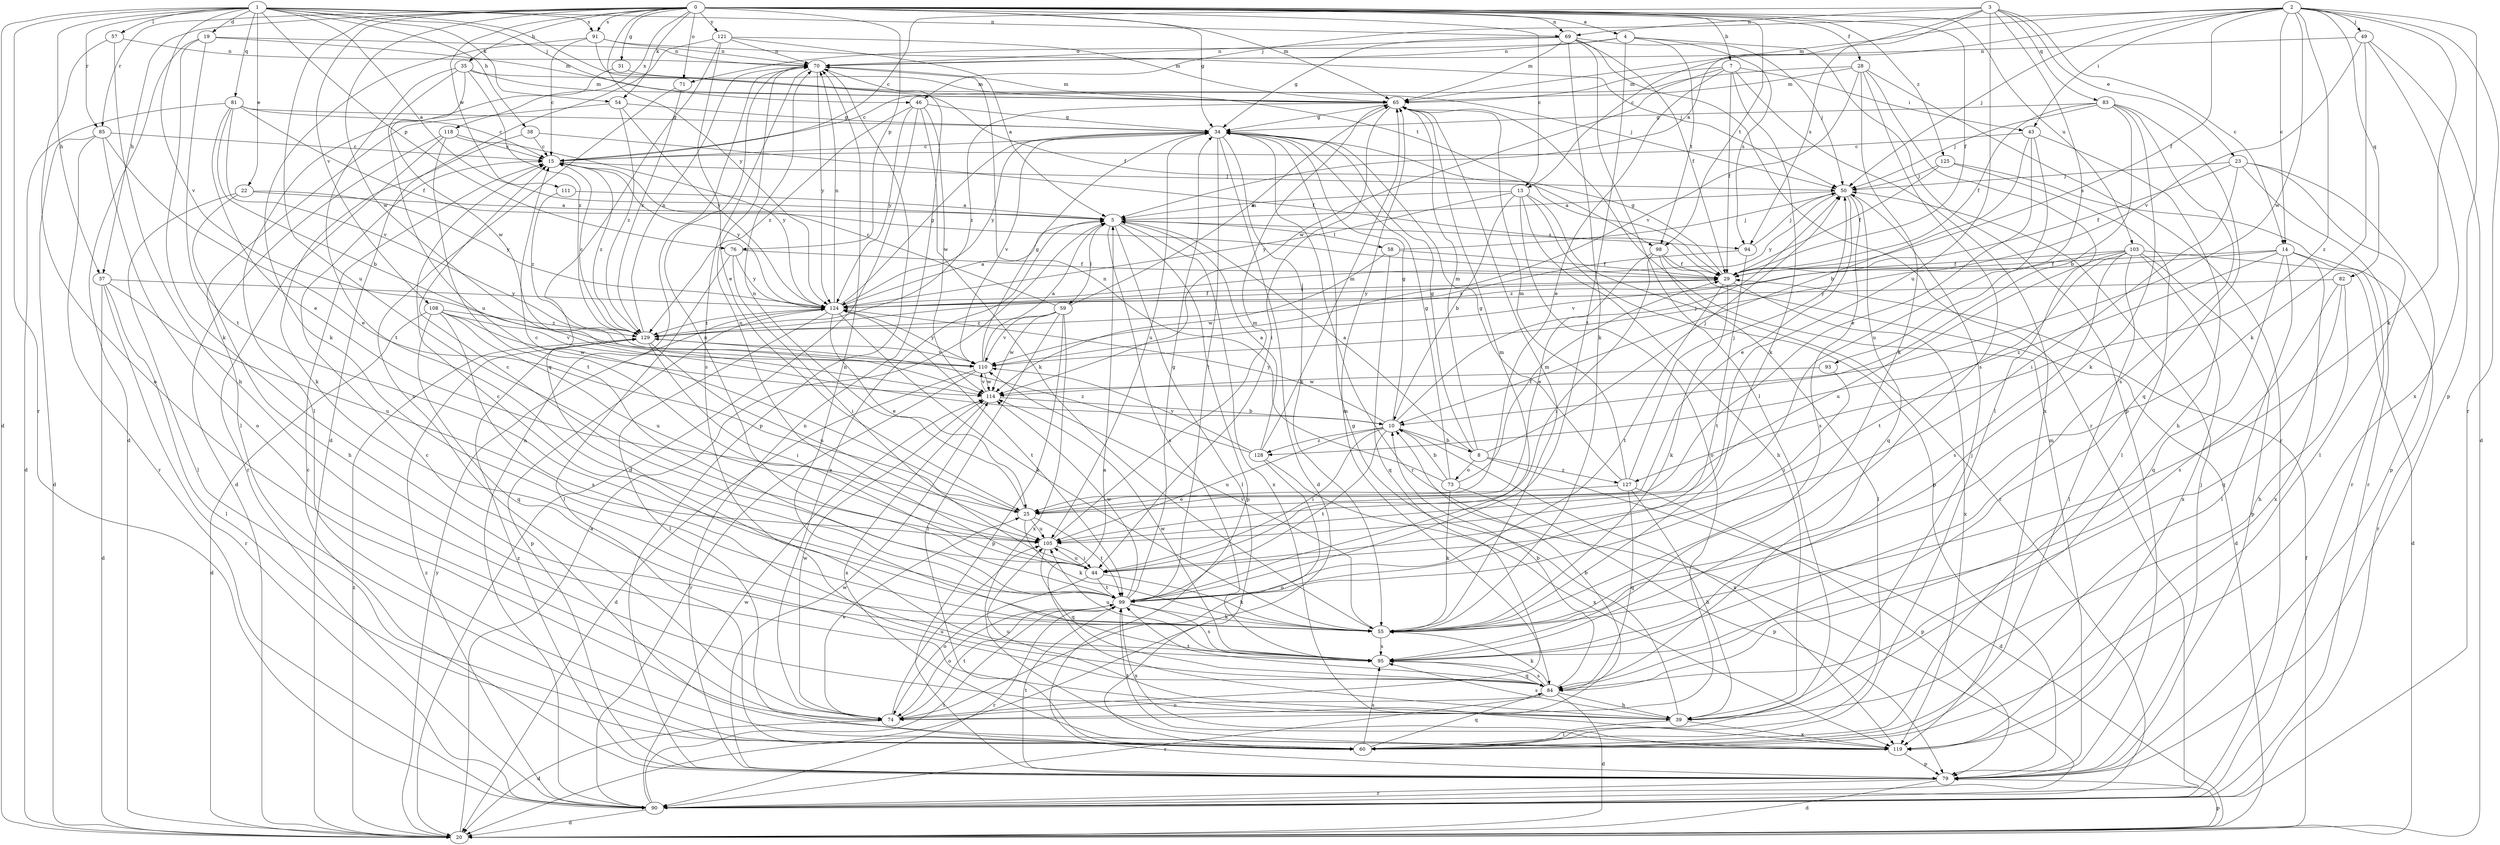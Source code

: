strict digraph  {
0;
1;
2;
3;
4;
5;
7;
8;
10;
13;
14;
15;
19;
20;
22;
23;
25;
28;
29;
31;
34;
35;
37;
38;
39;
43;
44;
46;
49;
50;
54;
55;
57;
58;
59;
60;
65;
69;
70;
71;
73;
74;
76;
79;
81;
82;
83;
84;
85;
90;
91;
93;
94;
95;
98;
99;
103;
105;
108;
110;
111;
114;
118;
119;
121;
124;
125;
127;
128;
129;
0 -> 4  [label=a];
0 -> 7  [label=b];
0 -> 13  [label=c];
0 -> 28  [label=f];
0 -> 29  [label=f];
0 -> 31  [label=g];
0 -> 34  [label=g];
0 -> 35  [label=h];
0 -> 37  [label=h];
0 -> 54  [label=k];
0 -> 65  [label=m];
0 -> 69  [label=n];
0 -> 71  [label=o];
0 -> 76  [label=p];
0 -> 85  [label=r];
0 -> 91  [label=s];
0 -> 98  [label=t];
0 -> 103  [label=u];
0 -> 105  [label=u];
0 -> 108  [label=v];
0 -> 111  [label=w];
0 -> 114  [label=w];
0 -> 118  [label=x];
0 -> 121  [label=y];
0 -> 124  [label=y];
0 -> 125  [label=z];
1 -> 5  [label=a];
1 -> 19  [label=d];
1 -> 20  [label=d];
1 -> 22  [label=e];
1 -> 37  [label=h];
1 -> 38  [label=h];
1 -> 46  [label=j];
1 -> 54  [label=k];
1 -> 57  [label=l];
1 -> 69  [label=n];
1 -> 76  [label=p];
1 -> 81  [label=q];
1 -> 85  [label=r];
1 -> 90  [label=r];
1 -> 91  [label=s];
1 -> 98  [label=t];
1 -> 110  [label=v];
2 -> 13  [label=c];
2 -> 14  [label=c];
2 -> 29  [label=f];
2 -> 43  [label=i];
2 -> 46  [label=j];
2 -> 49  [label=j];
2 -> 50  [label=j];
2 -> 55  [label=k];
2 -> 65  [label=m];
2 -> 79  [label=p];
2 -> 82  [label=q];
2 -> 90  [label=r];
2 -> 114  [label=w];
2 -> 127  [label=z];
3 -> 5  [label=a];
3 -> 14  [label=c];
3 -> 15  [label=c];
3 -> 23  [label=e];
3 -> 69  [label=n];
3 -> 83  [label=q];
3 -> 93  [label=s];
3 -> 94  [label=s];
3 -> 105  [label=u];
4 -> 70  [label=n];
4 -> 71  [label=o];
4 -> 79  [label=p];
4 -> 94  [label=s];
4 -> 98  [label=t];
4 -> 99  [label=t];
5 -> 58  [label=l];
5 -> 59  [label=l];
5 -> 60  [label=l];
5 -> 79  [label=p];
5 -> 94  [label=s];
5 -> 95  [label=s];
5 -> 119  [label=x];
7 -> 25  [label=e];
7 -> 29  [label=f];
7 -> 43  [label=i];
7 -> 55  [label=k];
7 -> 65  [label=m];
7 -> 114  [label=w];
7 -> 119  [label=x];
8 -> 5  [label=a];
8 -> 20  [label=d];
8 -> 34  [label=g];
8 -> 50  [label=j];
8 -> 65  [label=m];
8 -> 73  [label=o];
8 -> 127  [label=z];
10 -> 8  [label=b];
10 -> 34  [label=g];
10 -> 44  [label=i];
10 -> 50  [label=j];
10 -> 99  [label=t];
10 -> 105  [label=u];
10 -> 119  [label=x];
10 -> 124  [label=y];
10 -> 128  [label=z];
13 -> 5  [label=a];
13 -> 10  [label=b];
13 -> 39  [label=h];
13 -> 74  [label=o];
13 -> 79  [label=p];
13 -> 90  [label=r];
13 -> 124  [label=y];
14 -> 29  [label=f];
14 -> 60  [label=l];
14 -> 84  [label=q];
14 -> 90  [label=r];
14 -> 119  [label=x];
14 -> 128  [label=z];
14 -> 129  [label=z];
15 -> 50  [label=j];
15 -> 124  [label=y];
15 -> 129  [label=z];
19 -> 20  [label=d];
19 -> 55  [label=k];
19 -> 65  [label=m];
19 -> 70  [label=n];
19 -> 99  [label=t];
20 -> 5  [label=a];
20 -> 29  [label=f];
20 -> 79  [label=p];
20 -> 124  [label=y];
20 -> 129  [label=z];
22 -> 5  [label=a];
22 -> 39  [label=h];
22 -> 60  [label=l];
22 -> 124  [label=y];
23 -> 29  [label=f];
23 -> 44  [label=i];
23 -> 50  [label=j];
23 -> 60  [label=l];
23 -> 79  [label=p];
23 -> 90  [label=r];
25 -> 15  [label=c];
25 -> 55  [label=k];
25 -> 70  [label=n];
25 -> 99  [label=t];
25 -> 105  [label=u];
28 -> 15  [label=c];
28 -> 55  [label=k];
28 -> 60  [label=l];
28 -> 65  [label=m];
28 -> 90  [label=r];
28 -> 95  [label=s];
28 -> 110  [label=v];
29 -> 34  [label=g];
29 -> 55  [label=k];
29 -> 99  [label=t];
29 -> 119  [label=x];
29 -> 124  [label=y];
31 -> 60  [label=l];
31 -> 65  [label=m];
34 -> 15  [label=c];
34 -> 20  [label=d];
34 -> 55  [label=k];
34 -> 90  [label=r];
34 -> 99  [label=t];
34 -> 105  [label=u];
34 -> 110  [label=v];
34 -> 124  [label=y];
35 -> 50  [label=j];
35 -> 65  [label=m];
35 -> 99  [label=t];
35 -> 105  [label=u];
35 -> 114  [label=w];
35 -> 129  [label=z];
37 -> 20  [label=d];
37 -> 60  [label=l];
37 -> 90  [label=r];
37 -> 105  [label=u];
37 -> 124  [label=y];
38 -> 15  [label=c];
38 -> 29  [label=f];
38 -> 55  [label=k];
39 -> 5  [label=a];
39 -> 34  [label=g];
39 -> 50  [label=j];
39 -> 60  [label=l];
39 -> 95  [label=s];
39 -> 105  [label=u];
39 -> 119  [label=x];
43 -> 10  [label=b];
43 -> 15  [label=c];
43 -> 25  [label=e];
43 -> 39  [label=h];
43 -> 105  [label=u];
44 -> 15  [label=c];
44 -> 55  [label=k];
44 -> 70  [label=n];
44 -> 74  [label=o];
44 -> 99  [label=t];
44 -> 105  [label=u];
46 -> 20  [label=d];
46 -> 34  [label=g];
46 -> 55  [label=k];
46 -> 114  [label=w];
46 -> 124  [label=y];
46 -> 129  [label=z];
49 -> 20  [label=d];
49 -> 55  [label=k];
49 -> 70  [label=n];
49 -> 110  [label=v];
49 -> 119  [label=x];
50 -> 5  [label=a];
50 -> 25  [label=e];
50 -> 84  [label=q];
50 -> 95  [label=s];
50 -> 124  [label=y];
54 -> 34  [label=g];
54 -> 60  [label=l];
54 -> 124  [label=y];
54 -> 129  [label=z];
55 -> 15  [label=c];
55 -> 65  [label=m];
55 -> 95  [label=s];
55 -> 110  [label=v];
57 -> 39  [label=h];
57 -> 70  [label=n];
57 -> 74  [label=o];
58 -> 29  [label=f];
58 -> 50  [label=j];
58 -> 84  [label=q];
58 -> 114  [label=w];
59 -> 15  [label=c];
59 -> 60  [label=l];
59 -> 65  [label=m];
59 -> 79  [label=p];
59 -> 110  [label=v];
59 -> 114  [label=w];
59 -> 119  [label=x];
59 -> 129  [label=z];
60 -> 84  [label=q];
60 -> 95  [label=s];
65 -> 34  [label=g];
65 -> 44  [label=i];
65 -> 129  [label=z];
69 -> 29  [label=f];
69 -> 34  [label=g];
69 -> 50  [label=j];
69 -> 55  [label=k];
69 -> 60  [label=l];
69 -> 65  [label=m];
69 -> 70  [label=n];
69 -> 90  [label=r];
70 -> 65  [label=m];
70 -> 79  [label=p];
70 -> 95  [label=s];
70 -> 124  [label=y];
71 -> 74  [label=o];
71 -> 129  [label=z];
73 -> 10  [label=b];
73 -> 29  [label=f];
73 -> 34  [label=g];
73 -> 55  [label=k];
73 -> 70  [label=n];
73 -> 79  [label=p];
74 -> 5  [label=a];
74 -> 10  [label=b];
74 -> 20  [label=d];
74 -> 25  [label=e];
74 -> 65  [label=m];
74 -> 99  [label=t];
74 -> 105  [label=u];
74 -> 114  [label=w];
76 -> 29  [label=f];
76 -> 44  [label=i];
76 -> 60  [label=l];
76 -> 124  [label=y];
79 -> 15  [label=c];
79 -> 20  [label=d];
79 -> 50  [label=j];
79 -> 65  [label=m];
79 -> 70  [label=n];
79 -> 90  [label=r];
79 -> 99  [label=t];
79 -> 114  [label=w];
79 -> 129  [label=z];
81 -> 10  [label=b];
81 -> 15  [label=c];
81 -> 20  [label=d];
81 -> 25  [label=e];
81 -> 29  [label=f];
81 -> 34  [label=g];
81 -> 110  [label=v];
82 -> 39  [label=h];
82 -> 84  [label=q];
82 -> 95  [label=s];
82 -> 124  [label=y];
83 -> 10  [label=b];
83 -> 29  [label=f];
83 -> 34  [label=g];
83 -> 50  [label=j];
83 -> 55  [label=k];
83 -> 84  [label=q];
83 -> 95  [label=s];
84 -> 10  [label=b];
84 -> 20  [label=d];
84 -> 39  [label=h];
84 -> 55  [label=k];
84 -> 74  [label=o];
84 -> 90  [label=r];
84 -> 95  [label=s];
84 -> 99  [label=t];
85 -> 15  [label=c];
85 -> 20  [label=d];
85 -> 25  [label=e];
85 -> 74  [label=o];
85 -> 90  [label=r];
90 -> 20  [label=d];
90 -> 70  [label=n];
90 -> 99  [label=t];
90 -> 114  [label=w];
90 -> 129  [label=z];
91 -> 15  [label=c];
91 -> 29  [label=f];
91 -> 50  [label=j];
91 -> 55  [label=k];
91 -> 70  [label=n];
93 -> 44  [label=i];
93 -> 114  [label=w];
94 -> 50  [label=j];
94 -> 99  [label=t];
94 -> 129  [label=z];
95 -> 70  [label=n];
95 -> 84  [label=q];
95 -> 105  [label=u];
95 -> 114  [label=w];
98 -> 20  [label=d];
98 -> 25  [label=e];
98 -> 29  [label=f];
98 -> 44  [label=i];
98 -> 60  [label=l];
99 -> 34  [label=g];
99 -> 55  [label=k];
99 -> 65  [label=m];
99 -> 70  [label=n];
99 -> 74  [label=o];
99 -> 90  [label=r];
99 -> 95  [label=s];
99 -> 114  [label=w];
99 -> 119  [label=x];
103 -> 20  [label=d];
103 -> 29  [label=f];
103 -> 60  [label=l];
103 -> 79  [label=p];
103 -> 95  [label=s];
103 -> 99  [label=t];
103 -> 105  [label=u];
103 -> 110  [label=v];
103 -> 119  [label=x];
105 -> 44  [label=i];
105 -> 65  [label=m];
105 -> 84  [label=q];
108 -> 20  [label=d];
108 -> 84  [label=q];
108 -> 95  [label=s];
108 -> 105  [label=u];
108 -> 110  [label=v];
108 -> 114  [label=w];
108 -> 129  [label=z];
110 -> 5  [label=a];
110 -> 20  [label=d];
110 -> 34  [label=g];
110 -> 90  [label=r];
110 -> 114  [label=w];
110 -> 124  [label=y];
111 -> 5  [label=a];
111 -> 129  [label=z];
114 -> 10  [label=b];
114 -> 110  [label=v];
114 -> 119  [label=x];
118 -> 15  [label=c];
118 -> 20  [label=d];
118 -> 90  [label=r];
118 -> 99  [label=t];
118 -> 124  [label=y];
119 -> 15  [label=c];
119 -> 79  [label=p];
119 -> 99  [label=t];
121 -> 5  [label=a];
121 -> 20  [label=d];
121 -> 25  [label=e];
121 -> 65  [label=m];
121 -> 70  [label=n];
121 -> 84  [label=q];
124 -> 5  [label=a];
124 -> 25  [label=e];
124 -> 29  [label=f];
124 -> 34  [label=g];
124 -> 55  [label=k];
124 -> 60  [label=l];
124 -> 70  [label=n];
124 -> 79  [label=p];
124 -> 99  [label=t];
124 -> 129  [label=z];
125 -> 29  [label=f];
125 -> 50  [label=j];
125 -> 60  [label=l];
125 -> 90  [label=r];
127 -> 25  [label=e];
127 -> 34  [label=g];
127 -> 39  [label=h];
127 -> 50  [label=j];
127 -> 65  [label=m];
127 -> 79  [label=p];
127 -> 84  [label=q];
128 -> 5  [label=a];
128 -> 65  [label=m];
128 -> 74  [label=o];
128 -> 110  [label=v];
128 -> 119  [label=x];
128 -> 129  [label=z];
129 -> 15  [label=c];
129 -> 44  [label=i];
129 -> 70  [label=n];
129 -> 105  [label=u];
129 -> 110  [label=v];
}
